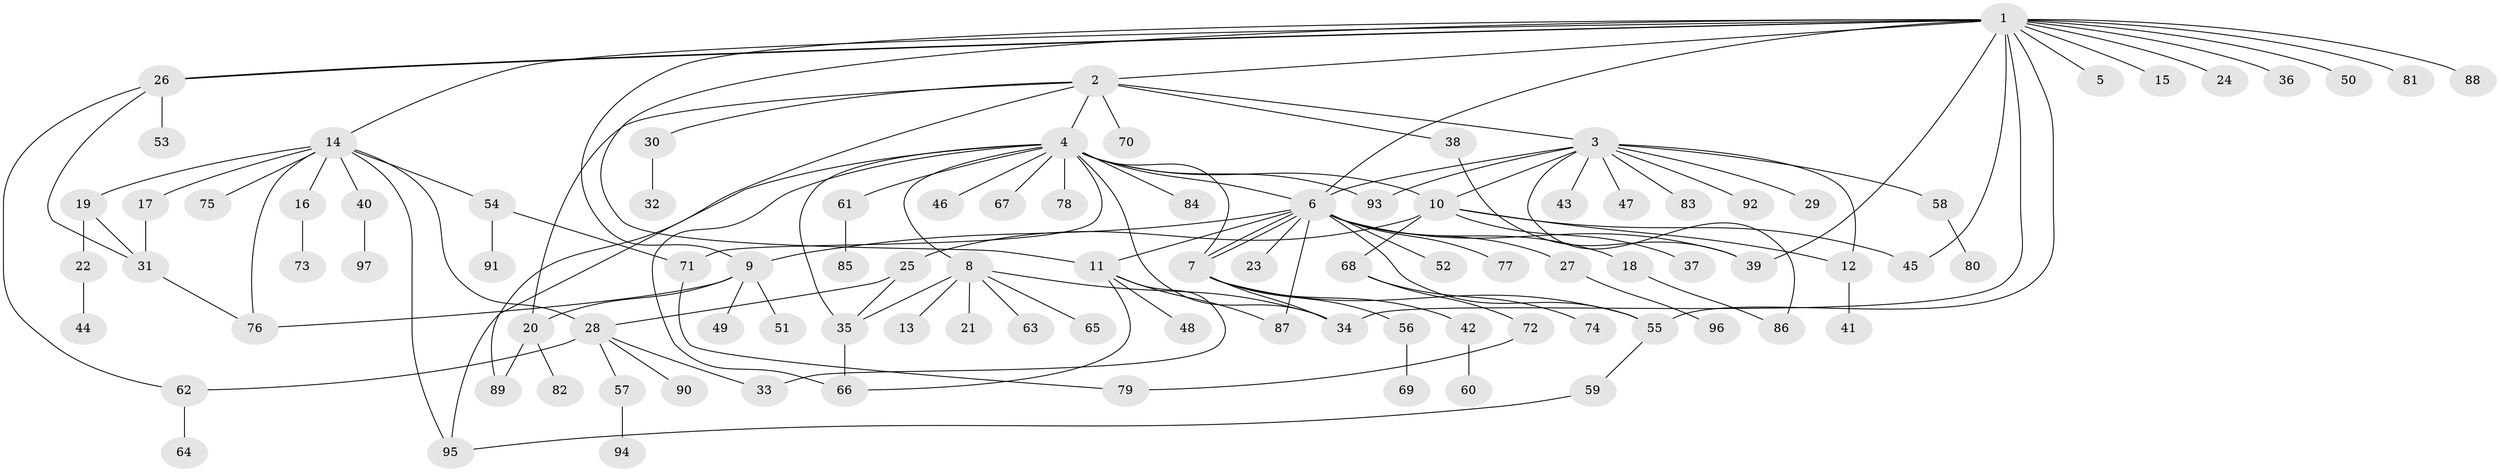 // coarse degree distribution, {1: 0.896551724137931, 3: 0.034482758620689655, 13: 0.034482758620689655, 14: 0.034482758620689655}
// Generated by graph-tools (version 1.1) at 2025/51/03/04/25 21:51:37]
// undirected, 97 vertices, 133 edges
graph export_dot {
graph [start="1"]
  node [color=gray90,style=filled];
  1;
  2;
  3;
  4;
  5;
  6;
  7;
  8;
  9;
  10;
  11;
  12;
  13;
  14;
  15;
  16;
  17;
  18;
  19;
  20;
  21;
  22;
  23;
  24;
  25;
  26;
  27;
  28;
  29;
  30;
  31;
  32;
  33;
  34;
  35;
  36;
  37;
  38;
  39;
  40;
  41;
  42;
  43;
  44;
  45;
  46;
  47;
  48;
  49;
  50;
  51;
  52;
  53;
  54;
  55;
  56;
  57;
  58;
  59;
  60;
  61;
  62;
  63;
  64;
  65;
  66;
  67;
  68;
  69;
  70;
  71;
  72;
  73;
  74;
  75;
  76;
  77;
  78;
  79;
  80;
  81;
  82;
  83;
  84;
  85;
  86;
  87;
  88;
  89;
  90;
  91;
  92;
  93;
  94;
  95;
  96;
  97;
  1 -- 2;
  1 -- 5;
  1 -- 6;
  1 -- 9;
  1 -- 11;
  1 -- 14;
  1 -- 15;
  1 -- 24;
  1 -- 26;
  1 -- 26;
  1 -- 34;
  1 -- 36;
  1 -- 39;
  1 -- 45;
  1 -- 50;
  1 -- 55;
  1 -- 81;
  1 -- 88;
  2 -- 3;
  2 -- 4;
  2 -- 20;
  2 -- 30;
  2 -- 38;
  2 -- 70;
  2 -- 89;
  3 -- 6;
  3 -- 10;
  3 -- 12;
  3 -- 29;
  3 -- 43;
  3 -- 47;
  3 -- 58;
  3 -- 83;
  3 -- 86;
  3 -- 92;
  3 -- 93;
  4 -- 6;
  4 -- 7;
  4 -- 8;
  4 -- 10;
  4 -- 34;
  4 -- 35;
  4 -- 46;
  4 -- 61;
  4 -- 66;
  4 -- 67;
  4 -- 71;
  4 -- 78;
  4 -- 84;
  4 -- 93;
  4 -- 95;
  6 -- 7;
  6 -- 7;
  6 -- 9;
  6 -- 11;
  6 -- 18;
  6 -- 23;
  6 -- 27;
  6 -- 39;
  6 -- 52;
  6 -- 55;
  6 -- 77;
  6 -- 87;
  7 -- 34;
  7 -- 42;
  7 -- 55;
  7 -- 56;
  8 -- 13;
  8 -- 21;
  8 -- 34;
  8 -- 35;
  8 -- 63;
  8 -- 65;
  9 -- 20;
  9 -- 49;
  9 -- 51;
  9 -- 76;
  10 -- 12;
  10 -- 25;
  10 -- 37;
  10 -- 45;
  10 -- 68;
  11 -- 33;
  11 -- 48;
  11 -- 66;
  11 -- 87;
  12 -- 41;
  14 -- 16;
  14 -- 17;
  14 -- 19;
  14 -- 28;
  14 -- 40;
  14 -- 54;
  14 -- 75;
  14 -- 76;
  14 -- 95;
  16 -- 73;
  17 -- 31;
  18 -- 86;
  19 -- 22;
  19 -- 31;
  20 -- 82;
  20 -- 89;
  22 -- 44;
  25 -- 28;
  25 -- 35;
  26 -- 31;
  26 -- 53;
  26 -- 62;
  27 -- 96;
  28 -- 33;
  28 -- 57;
  28 -- 62;
  28 -- 90;
  30 -- 32;
  31 -- 76;
  35 -- 66;
  38 -- 39;
  40 -- 97;
  42 -- 60;
  54 -- 71;
  54 -- 91;
  55 -- 59;
  56 -- 69;
  57 -- 94;
  58 -- 80;
  59 -- 95;
  61 -- 85;
  62 -- 64;
  68 -- 72;
  68 -- 74;
  71 -- 79;
  72 -- 79;
}
